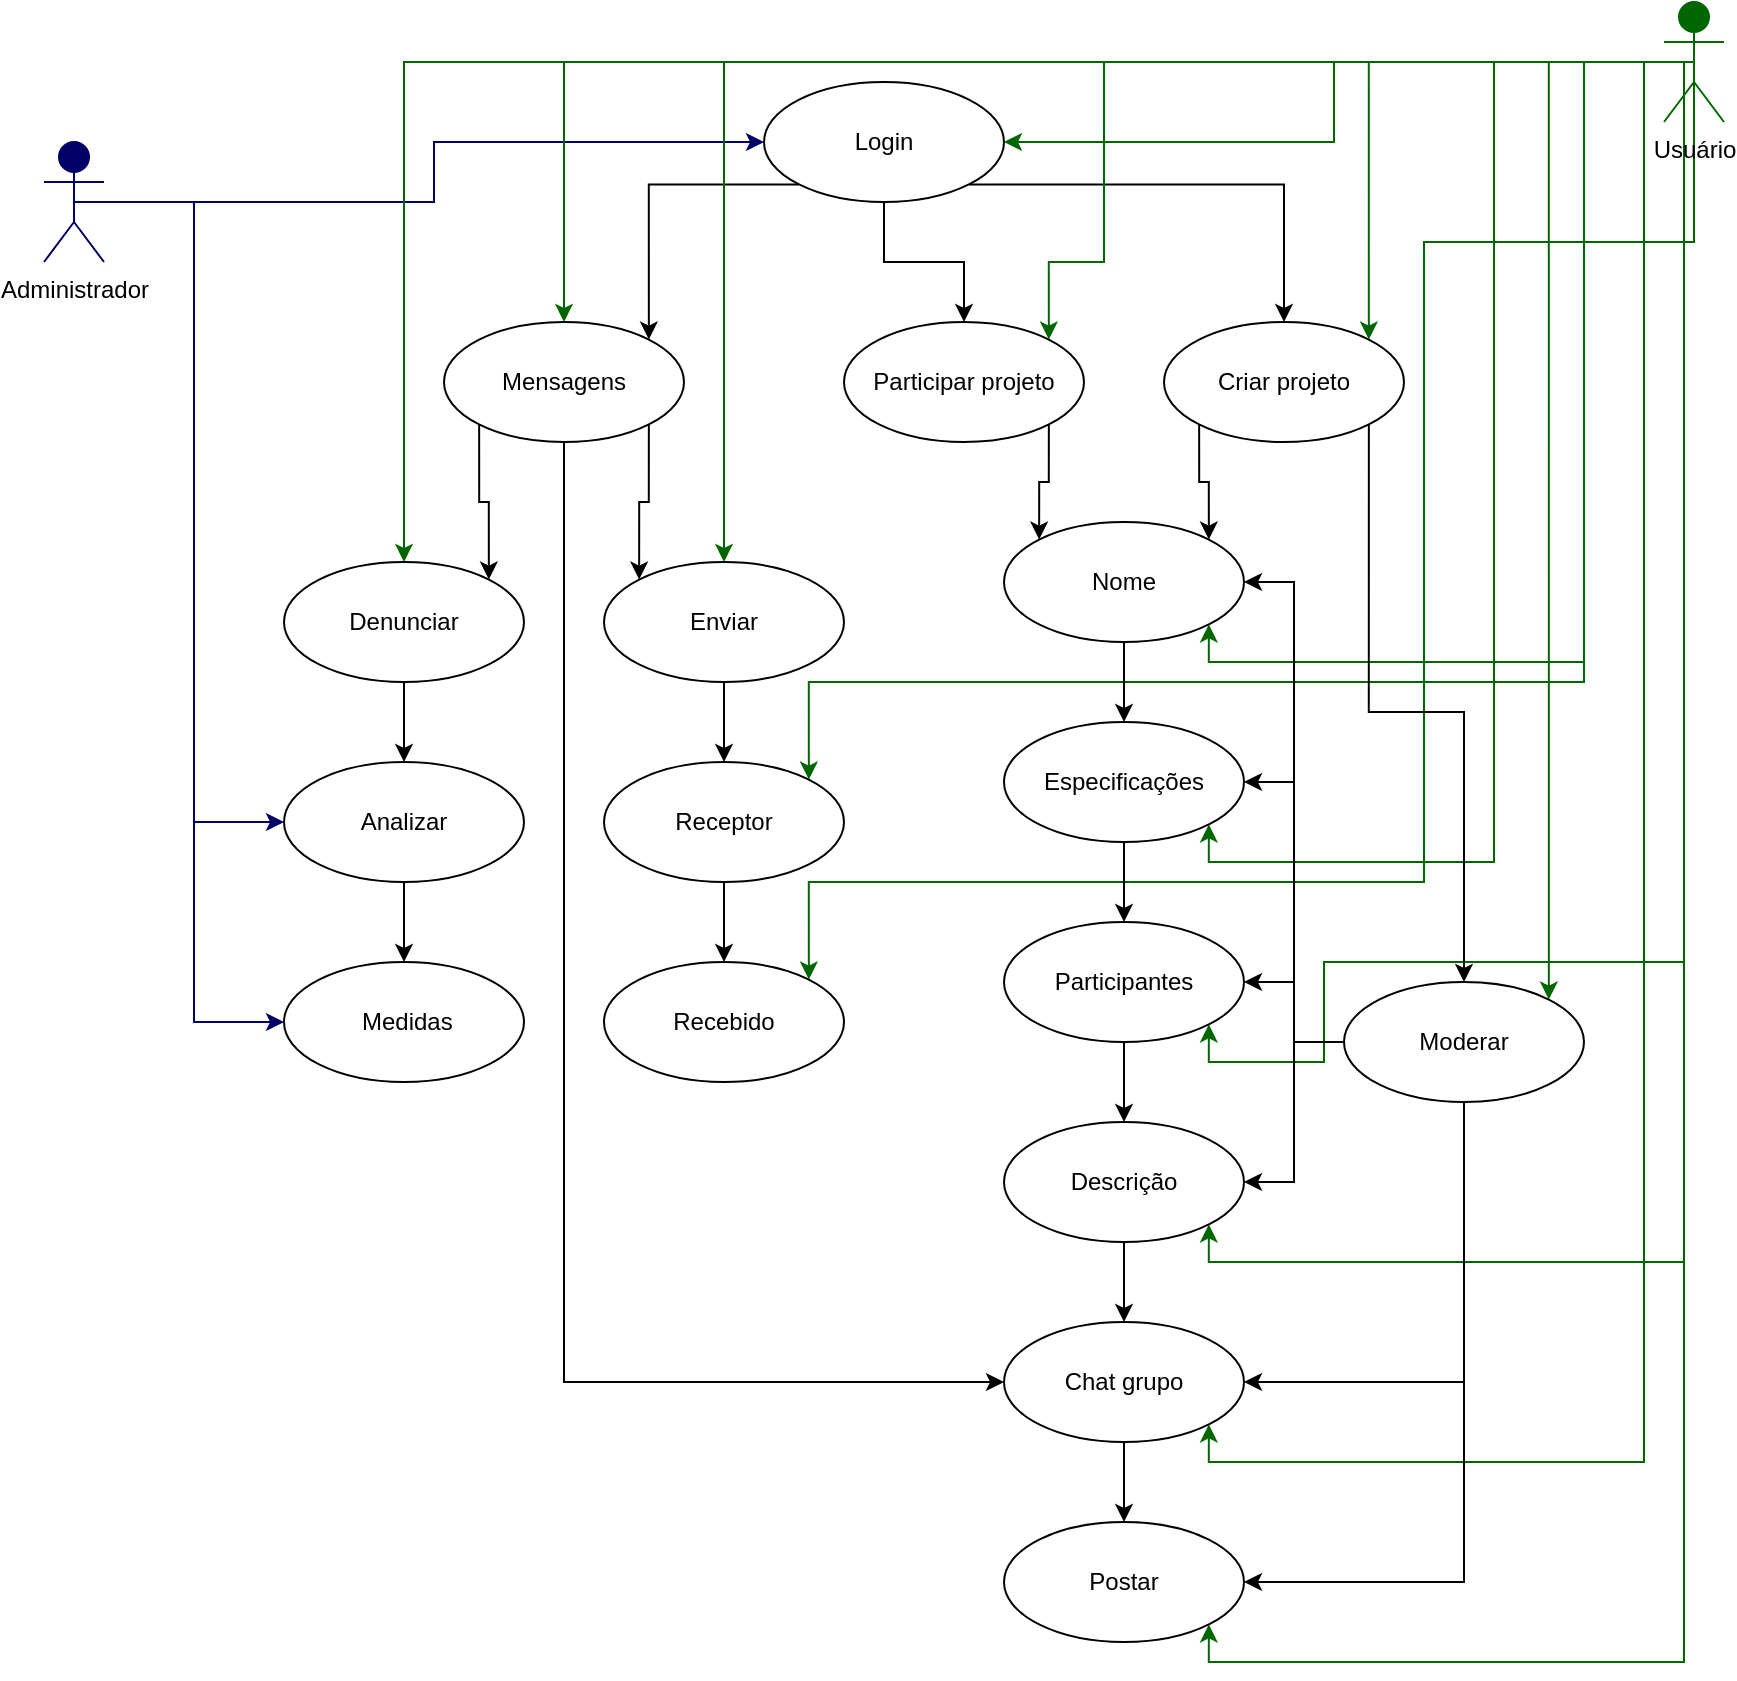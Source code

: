 <mxfile version="21.1.2" type="device">
  <diagram name="Página-1" id="1Pry5bvXDmyStpkKvcnY">
    <mxGraphModel dx="1717" dy="405" grid="1" gridSize="10" guides="1" tooltips="1" connect="1" arrows="1" fold="1" page="1" pageScale="1" pageWidth="827" pageHeight="1169" math="0" shadow="0">
      <root>
        <mxCell id="0" />
        <mxCell id="1" parent="0" />
        <mxCell id="DPJxdHyNQ4-wyFxUwknC-1" style="edgeStyle=orthogonalEdgeStyle;rounded=0;orthogonalLoop=1;jettySize=auto;html=1;exitX=0;exitY=1;exitDx=0;exitDy=0;entryX=1;entryY=0;entryDx=0;entryDy=0;" edge="1" parent="1" source="mOchrtGBSUvOeZHwPW9w-1" target="mOchrtGBSUvOeZHwPW9w-22">
          <mxGeometry relative="1" as="geometry" />
        </mxCell>
        <mxCell id="DPJxdHyNQ4-wyFxUwknC-3" style="edgeStyle=orthogonalEdgeStyle;rounded=0;orthogonalLoop=1;jettySize=auto;html=1;exitX=1;exitY=1;exitDx=0;exitDy=0;entryX=0.5;entryY=0;entryDx=0;entryDy=0;" edge="1" parent="1" source="mOchrtGBSUvOeZHwPW9w-1" target="mOchrtGBSUvOeZHwPW9w-12">
          <mxGeometry relative="1" as="geometry" />
        </mxCell>
        <mxCell id="DPJxdHyNQ4-wyFxUwknC-4" style="edgeStyle=orthogonalEdgeStyle;rounded=0;orthogonalLoop=1;jettySize=auto;html=1;exitX=0.5;exitY=1;exitDx=0;exitDy=0;" edge="1" parent="1" source="mOchrtGBSUvOeZHwPW9w-1" target="mOchrtGBSUvOeZHwPW9w-16">
          <mxGeometry relative="1" as="geometry" />
        </mxCell>
        <mxCell id="mOchrtGBSUvOeZHwPW9w-1" value="Login" style="ellipse;whiteSpace=wrap;html=1;" parent="1" vertex="1">
          <mxGeometry x="360" y="60" width="120" height="60" as="geometry" />
        </mxCell>
        <mxCell id="mOchrtGBSUvOeZHwPW9w-87" style="edgeStyle=orthogonalEdgeStyle;rounded=0;orthogonalLoop=1;jettySize=auto;html=1;exitX=0.5;exitY=0.5;exitDx=0;exitDy=0;exitPerimeter=0;entryX=0;entryY=0.5;entryDx=0;entryDy=0;strokeColor=#000066;" parent="1" source="mOchrtGBSUvOeZHwPW9w-2" target="mOchrtGBSUvOeZHwPW9w-47" edge="1">
          <mxGeometry relative="1" as="geometry" />
        </mxCell>
        <mxCell id="mOchrtGBSUvOeZHwPW9w-88" style="edgeStyle=orthogonalEdgeStyle;rounded=0;orthogonalLoop=1;jettySize=auto;html=1;exitX=0.5;exitY=0.5;exitDx=0;exitDy=0;exitPerimeter=0;entryX=0;entryY=0.5;entryDx=0;entryDy=0;strokeColor=#000066;" parent="1" source="mOchrtGBSUvOeZHwPW9w-2" target="mOchrtGBSUvOeZHwPW9w-45" edge="1">
          <mxGeometry relative="1" as="geometry" />
        </mxCell>
        <mxCell id="mOchrtGBSUvOeZHwPW9w-90" style="edgeStyle=orthogonalEdgeStyle;rounded=0;orthogonalLoop=1;jettySize=auto;html=1;exitX=0.5;exitY=0.5;exitDx=0;exitDy=0;exitPerimeter=0;entryX=0;entryY=0.5;entryDx=0;entryDy=0;strokeColor=#000066;" parent="1" source="mOchrtGBSUvOeZHwPW9w-2" target="mOchrtGBSUvOeZHwPW9w-1" edge="1">
          <mxGeometry relative="1" as="geometry" />
        </mxCell>
        <mxCell id="mOchrtGBSUvOeZHwPW9w-2" value="Administrador&lt;br&gt;" style="shape=umlActor;verticalLabelPosition=bottom;verticalAlign=top;html=1;outlineConnect=0;strokeColor=#000066;fillColor=#000066;" parent="1" vertex="1">
          <mxGeometry y="90" width="30" height="60" as="geometry" />
        </mxCell>
        <mxCell id="mOchrtGBSUvOeZHwPW9w-100" style="edgeStyle=orthogonalEdgeStyle;rounded=0;orthogonalLoop=1;jettySize=auto;html=1;exitX=0.5;exitY=0.5;exitDx=0;exitDy=0;exitPerimeter=0;entryX=1;entryY=0.5;entryDx=0;entryDy=0;fillColor=#11FF00;strokeColor=#006600;" parent="1" source="mOchrtGBSUvOeZHwPW9w-7" target="mOchrtGBSUvOeZHwPW9w-1" edge="1">
          <mxGeometry relative="1" as="geometry" />
        </mxCell>
        <mxCell id="VuA5J5qUPSrzdDbSEKbh-1" style="edgeStyle=orthogonalEdgeStyle;rounded=0;orthogonalLoop=1;jettySize=auto;html=1;exitX=0.5;exitY=0.5;exitDx=0;exitDy=0;exitPerimeter=0;entryX=1;entryY=0;entryDx=0;entryDy=0;strokeColor=#006600;" parent="1" source="mOchrtGBSUvOeZHwPW9w-7" target="mOchrtGBSUvOeZHwPW9w-12" edge="1">
          <mxGeometry relative="1" as="geometry" />
        </mxCell>
        <mxCell id="VuA5J5qUPSrzdDbSEKbh-2" style="edgeStyle=orthogonalEdgeStyle;rounded=0;orthogonalLoop=1;jettySize=auto;html=1;exitX=0.5;exitY=0.5;exitDx=0;exitDy=0;exitPerimeter=0;entryX=1;entryY=0;entryDx=0;entryDy=0;strokeColor=#006600;" parent="1" source="mOchrtGBSUvOeZHwPW9w-7" target="mOchrtGBSUvOeZHwPW9w-16" edge="1">
          <mxGeometry relative="1" as="geometry">
            <Array as="points">
              <mxPoint x="530" y="50" />
              <mxPoint x="530" y="150" />
              <mxPoint x="503" y="150" />
            </Array>
          </mxGeometry>
        </mxCell>
        <mxCell id="VuA5J5qUPSrzdDbSEKbh-3" style="edgeStyle=orthogonalEdgeStyle;rounded=0;orthogonalLoop=1;jettySize=auto;html=1;exitX=0.5;exitY=0.5;exitDx=0;exitDy=0;exitPerimeter=0;entryX=0.5;entryY=0;entryDx=0;entryDy=0;strokeColor=#006600;" parent="1" source="mOchrtGBSUvOeZHwPW9w-7" target="mOchrtGBSUvOeZHwPW9w-22" edge="1">
          <mxGeometry relative="1" as="geometry" />
        </mxCell>
        <mxCell id="VuA5J5qUPSrzdDbSEKbh-6" style="edgeStyle=orthogonalEdgeStyle;rounded=0;orthogonalLoop=1;jettySize=auto;html=1;exitX=0.5;exitY=0.5;exitDx=0;exitDy=0;exitPerimeter=0;entryX=0.5;entryY=0;entryDx=0;entryDy=0;strokeColor=#006600;" parent="1" source="mOchrtGBSUvOeZHwPW9w-7" target="mOchrtGBSUvOeZHwPW9w-23" edge="1">
          <mxGeometry relative="1" as="geometry" />
        </mxCell>
        <mxCell id="VuA5J5qUPSrzdDbSEKbh-7" style="edgeStyle=orthogonalEdgeStyle;rounded=0;orthogonalLoop=1;jettySize=auto;html=1;exitX=0.5;exitY=0.5;exitDx=0;exitDy=0;exitPerimeter=0;entryX=0.5;entryY=0;entryDx=0;entryDy=0;strokeColor=#006600;" parent="1" source="mOchrtGBSUvOeZHwPW9w-7" target="mOchrtGBSUvOeZHwPW9w-24" edge="1">
          <mxGeometry relative="1" as="geometry" />
        </mxCell>
        <mxCell id="VuA5J5qUPSrzdDbSEKbh-8" style="edgeStyle=orthogonalEdgeStyle;rounded=0;orthogonalLoop=1;jettySize=auto;html=1;exitX=0.5;exitY=0.5;exitDx=0;exitDy=0;exitPerimeter=0;entryX=1;entryY=0;entryDx=0;entryDy=0;strokeColor=#006600;" parent="1" source="mOchrtGBSUvOeZHwPW9w-7" target="mOchrtGBSUvOeZHwPW9w-50" edge="1">
          <mxGeometry relative="1" as="geometry">
            <Array as="points">
              <mxPoint x="770" y="50" />
              <mxPoint x="770" y="360" />
              <mxPoint x="383" y="360" />
            </Array>
          </mxGeometry>
        </mxCell>
        <mxCell id="VuA5J5qUPSrzdDbSEKbh-9" style="edgeStyle=orthogonalEdgeStyle;rounded=0;orthogonalLoop=1;jettySize=auto;html=1;exitX=0.5;exitY=0.5;exitDx=0;exitDy=0;exitPerimeter=0;entryX=1;entryY=0;entryDx=0;entryDy=0;strokeColor=#006600;" parent="1" source="mOchrtGBSUvOeZHwPW9w-7" target="mOchrtGBSUvOeZHwPW9w-54" edge="1">
          <mxGeometry relative="1" as="geometry">
            <Array as="points">
              <mxPoint x="825" y="140" />
              <mxPoint x="690" y="140" />
              <mxPoint x="690" y="460" />
              <mxPoint x="383" y="460" />
            </Array>
          </mxGeometry>
        </mxCell>
        <mxCell id="VuA5J5qUPSrzdDbSEKbh-10" style="edgeStyle=orthogonalEdgeStyle;rounded=0;orthogonalLoop=1;jettySize=auto;html=1;exitX=0.5;exitY=0.5;exitDx=0;exitDy=0;exitPerimeter=0;entryX=1;entryY=1;entryDx=0;entryDy=0;strokeColor=#006600;" parent="1" source="mOchrtGBSUvOeZHwPW9w-7" target="mOchrtGBSUvOeZHwPW9w-56" edge="1">
          <mxGeometry relative="1" as="geometry">
            <Array as="points">
              <mxPoint x="770" y="50" />
              <mxPoint x="770" y="350" />
              <mxPoint x="583" y="350" />
            </Array>
          </mxGeometry>
        </mxCell>
        <mxCell id="VuA5J5qUPSrzdDbSEKbh-12" style="edgeStyle=orthogonalEdgeStyle;rounded=0;orthogonalLoop=1;jettySize=auto;html=1;exitX=0.5;exitY=0.5;exitDx=0;exitDy=0;exitPerimeter=0;entryX=1;entryY=1;entryDx=0;entryDy=0;strokeColor=#006600;" parent="1" source="mOchrtGBSUvOeZHwPW9w-7" target="mOchrtGBSUvOeZHwPW9w-57" edge="1">
          <mxGeometry relative="1" as="geometry">
            <Array as="points">
              <mxPoint x="725" y="50" />
              <mxPoint x="725" y="450" />
              <mxPoint x="583" y="450" />
            </Array>
          </mxGeometry>
        </mxCell>
        <mxCell id="VuA5J5qUPSrzdDbSEKbh-13" style="edgeStyle=orthogonalEdgeStyle;rounded=0;orthogonalLoop=1;jettySize=auto;html=1;exitX=0.5;exitY=0.5;exitDx=0;exitDy=0;exitPerimeter=0;entryX=1;entryY=1;entryDx=0;entryDy=0;strokeColor=#006600;" parent="1" source="mOchrtGBSUvOeZHwPW9w-7" target="mOchrtGBSUvOeZHwPW9w-58" edge="1">
          <mxGeometry relative="1" as="geometry">
            <Array as="points">
              <mxPoint x="820" y="50" />
              <mxPoint x="820" y="500" />
              <mxPoint x="640" y="500" />
              <mxPoint x="640" y="550" />
              <mxPoint x="583" y="550" />
            </Array>
          </mxGeometry>
        </mxCell>
        <mxCell id="VuA5J5qUPSrzdDbSEKbh-15" style="edgeStyle=orthogonalEdgeStyle;rounded=0;orthogonalLoop=1;jettySize=auto;html=1;exitX=0.5;exitY=0.5;exitDx=0;exitDy=0;exitPerimeter=0;entryX=1;entryY=1;entryDx=0;entryDy=0;strokeColor=#006600;" parent="1" source="mOchrtGBSUvOeZHwPW9w-7" target="mOchrtGBSUvOeZHwPW9w-79" edge="1">
          <mxGeometry relative="1" as="geometry">
            <Array as="points">
              <mxPoint x="820" y="50" />
              <mxPoint x="820" y="850" />
              <mxPoint x="583" y="850" />
            </Array>
          </mxGeometry>
        </mxCell>
        <mxCell id="VuA5J5qUPSrzdDbSEKbh-16" style="edgeStyle=orthogonalEdgeStyle;rounded=0;orthogonalLoop=1;jettySize=auto;html=1;exitX=0.5;exitY=0.5;exitDx=0;exitDy=0;exitPerimeter=0;entryX=1;entryY=0;entryDx=0;entryDy=0;strokeColor=#006600;" parent="1" source="mOchrtGBSUvOeZHwPW9w-7" target="mOchrtGBSUvOeZHwPW9w-76" edge="1">
          <mxGeometry relative="1" as="geometry" />
        </mxCell>
        <mxCell id="VuA5J5qUPSrzdDbSEKbh-17" style="edgeStyle=orthogonalEdgeStyle;rounded=0;orthogonalLoop=1;jettySize=auto;html=1;exitX=0.5;exitY=0.5;exitDx=0;exitDy=0;exitPerimeter=0;entryX=1;entryY=1;entryDx=0;entryDy=0;strokeColor=#006600;" parent="1" source="mOchrtGBSUvOeZHwPW9w-7" target="mOchrtGBSUvOeZHwPW9w-64" edge="1">
          <mxGeometry relative="1" as="geometry">
            <Array as="points">
              <mxPoint x="820" y="50" />
              <mxPoint x="820" y="650" />
              <mxPoint x="583" y="650" />
            </Array>
          </mxGeometry>
        </mxCell>
        <mxCell id="VuA5J5qUPSrzdDbSEKbh-18" style="edgeStyle=orthogonalEdgeStyle;rounded=0;orthogonalLoop=1;jettySize=auto;html=1;exitX=0.5;exitY=0.5;exitDx=0;exitDy=0;exitPerimeter=0;entryX=1;entryY=1;entryDx=0;entryDy=0;strokeColor=#006600;" parent="1" source="mOchrtGBSUvOeZHwPW9w-7" target="mOchrtGBSUvOeZHwPW9w-66" edge="1">
          <mxGeometry relative="1" as="geometry">
            <Array as="points">
              <mxPoint x="800" y="50" />
              <mxPoint x="800" y="750" />
              <mxPoint x="583" y="750" />
            </Array>
          </mxGeometry>
        </mxCell>
        <mxCell id="mOchrtGBSUvOeZHwPW9w-7" value="Usuário" style="shape=umlActor;verticalLabelPosition=bottom;verticalAlign=top;html=1;outlineConnect=0;fillColor=#006600;strokeColor=#006600;" parent="1" vertex="1">
          <mxGeometry x="810" y="20" width="30" height="60" as="geometry" />
        </mxCell>
        <mxCell id="mOchrtGBSUvOeZHwPW9w-59" style="edgeStyle=orthogonalEdgeStyle;rounded=0;orthogonalLoop=1;jettySize=auto;html=1;exitX=0;exitY=1;exitDx=0;exitDy=0;entryX=1;entryY=0;entryDx=0;entryDy=0;" parent="1" source="mOchrtGBSUvOeZHwPW9w-12" target="mOchrtGBSUvOeZHwPW9w-56" edge="1">
          <mxGeometry relative="1" as="geometry" />
        </mxCell>
        <mxCell id="mOchrtGBSUvOeZHwPW9w-77" style="edgeStyle=orthogonalEdgeStyle;rounded=0;orthogonalLoop=1;jettySize=auto;html=1;exitX=1;exitY=1;exitDx=0;exitDy=0;entryX=0.5;entryY=0;entryDx=0;entryDy=0;" parent="1" source="mOchrtGBSUvOeZHwPW9w-12" target="mOchrtGBSUvOeZHwPW9w-76" edge="1">
          <mxGeometry relative="1" as="geometry" />
        </mxCell>
        <mxCell id="mOchrtGBSUvOeZHwPW9w-12" value="Criar projeto" style="ellipse;whiteSpace=wrap;html=1;" parent="1" vertex="1">
          <mxGeometry x="560" y="180" width="120" height="60" as="geometry" />
        </mxCell>
        <mxCell id="mOchrtGBSUvOeZHwPW9w-62" style="edgeStyle=orthogonalEdgeStyle;rounded=0;orthogonalLoop=1;jettySize=auto;html=1;exitX=1;exitY=1;exitDx=0;exitDy=0;entryX=0;entryY=0;entryDx=0;entryDy=0;" parent="1" source="mOchrtGBSUvOeZHwPW9w-16" target="mOchrtGBSUvOeZHwPW9w-56" edge="1">
          <mxGeometry relative="1" as="geometry" />
        </mxCell>
        <mxCell id="mOchrtGBSUvOeZHwPW9w-16" value="Participar projeto" style="ellipse;whiteSpace=wrap;html=1;" parent="1" vertex="1">
          <mxGeometry x="400" y="180" width="120" height="60" as="geometry" />
        </mxCell>
        <mxCell id="VuA5J5qUPSrzdDbSEKbh-4" style="edgeStyle=orthogonalEdgeStyle;rounded=0;orthogonalLoop=1;jettySize=auto;html=1;exitX=0;exitY=1;exitDx=0;exitDy=0;entryX=1;entryY=0;entryDx=0;entryDy=0;" parent="1" source="mOchrtGBSUvOeZHwPW9w-22" target="mOchrtGBSUvOeZHwPW9w-23" edge="1">
          <mxGeometry relative="1" as="geometry" />
        </mxCell>
        <mxCell id="VuA5J5qUPSrzdDbSEKbh-5" style="edgeStyle=orthogonalEdgeStyle;rounded=0;orthogonalLoop=1;jettySize=auto;html=1;exitX=1;exitY=1;exitDx=0;exitDy=0;entryX=0;entryY=0;entryDx=0;entryDy=0;" parent="1" source="mOchrtGBSUvOeZHwPW9w-22" target="mOchrtGBSUvOeZHwPW9w-24" edge="1">
          <mxGeometry relative="1" as="geometry" />
        </mxCell>
        <mxCell id="VuA5J5qUPSrzdDbSEKbh-11" style="edgeStyle=orthogonalEdgeStyle;rounded=0;orthogonalLoop=1;jettySize=auto;html=1;exitX=0.5;exitY=1;exitDx=0;exitDy=0;entryX=0;entryY=0.5;entryDx=0;entryDy=0;" parent="1" source="mOchrtGBSUvOeZHwPW9w-22" target="mOchrtGBSUvOeZHwPW9w-66" edge="1">
          <mxGeometry relative="1" as="geometry" />
        </mxCell>
        <mxCell id="mOchrtGBSUvOeZHwPW9w-22" value="Mensagens" style="ellipse;whiteSpace=wrap;html=1;" parent="1" vertex="1">
          <mxGeometry x="200" y="180" width="120" height="60" as="geometry" />
        </mxCell>
        <mxCell id="mOchrtGBSUvOeZHwPW9w-46" style="edgeStyle=orthogonalEdgeStyle;rounded=0;orthogonalLoop=1;jettySize=auto;html=1;exitX=0.5;exitY=1;exitDx=0;exitDy=0;entryX=0.5;entryY=0;entryDx=0;entryDy=0;" parent="1" source="mOchrtGBSUvOeZHwPW9w-23" target="mOchrtGBSUvOeZHwPW9w-45" edge="1">
          <mxGeometry relative="1" as="geometry" />
        </mxCell>
        <mxCell id="mOchrtGBSUvOeZHwPW9w-23" value="Denunciar" style="ellipse;whiteSpace=wrap;html=1;" parent="1" vertex="1">
          <mxGeometry x="120" y="300" width="120" height="60" as="geometry" />
        </mxCell>
        <mxCell id="mOchrtGBSUvOeZHwPW9w-51" style="edgeStyle=orthogonalEdgeStyle;rounded=0;orthogonalLoop=1;jettySize=auto;html=1;exitX=0.5;exitY=1;exitDx=0;exitDy=0;" parent="1" source="mOchrtGBSUvOeZHwPW9w-24" target="mOchrtGBSUvOeZHwPW9w-50" edge="1">
          <mxGeometry relative="1" as="geometry" />
        </mxCell>
        <mxCell id="mOchrtGBSUvOeZHwPW9w-24" value="Enviar" style="ellipse;whiteSpace=wrap;html=1;" parent="1" vertex="1">
          <mxGeometry x="280" y="300" width="120" height="60" as="geometry" />
        </mxCell>
        <mxCell id="mOchrtGBSUvOeZHwPW9w-53" style="edgeStyle=orthogonalEdgeStyle;rounded=0;orthogonalLoop=1;jettySize=auto;html=1;exitX=0.5;exitY=1;exitDx=0;exitDy=0;entryX=0.5;entryY=0;entryDx=0;entryDy=0;" parent="1" source="mOchrtGBSUvOeZHwPW9w-45" target="mOchrtGBSUvOeZHwPW9w-47" edge="1">
          <mxGeometry relative="1" as="geometry" />
        </mxCell>
        <mxCell id="mOchrtGBSUvOeZHwPW9w-45" value="Analizar" style="ellipse;whiteSpace=wrap;html=1;" parent="1" vertex="1">
          <mxGeometry x="120" y="400" width="120" height="60" as="geometry" />
        </mxCell>
        <mxCell id="mOchrtGBSUvOeZHwPW9w-47" value="&amp;nbsp;Medidas" style="ellipse;whiteSpace=wrap;html=1;" parent="1" vertex="1">
          <mxGeometry x="120" y="500" width="120" height="60" as="geometry" />
        </mxCell>
        <mxCell id="mOchrtGBSUvOeZHwPW9w-55" style="edgeStyle=orthogonalEdgeStyle;rounded=0;orthogonalLoop=1;jettySize=auto;html=1;exitX=0.5;exitY=1;exitDx=0;exitDy=0;entryX=0.5;entryY=0;entryDx=0;entryDy=0;" parent="1" source="mOchrtGBSUvOeZHwPW9w-50" target="mOchrtGBSUvOeZHwPW9w-54" edge="1">
          <mxGeometry relative="1" as="geometry" />
        </mxCell>
        <mxCell id="mOchrtGBSUvOeZHwPW9w-50" value="Receptor" style="ellipse;whiteSpace=wrap;html=1;" parent="1" vertex="1">
          <mxGeometry x="280" y="400" width="120" height="60" as="geometry" />
        </mxCell>
        <mxCell id="mOchrtGBSUvOeZHwPW9w-54" value="Recebido" style="ellipse;whiteSpace=wrap;html=1;" parent="1" vertex="1">
          <mxGeometry x="280" y="500" width="120" height="60" as="geometry" />
        </mxCell>
        <mxCell id="mOchrtGBSUvOeZHwPW9w-60" style="edgeStyle=orthogonalEdgeStyle;rounded=0;orthogonalLoop=1;jettySize=auto;html=1;exitX=0.5;exitY=1;exitDx=0;exitDy=0;entryX=0.5;entryY=0;entryDx=0;entryDy=0;" parent="1" source="mOchrtGBSUvOeZHwPW9w-56" target="mOchrtGBSUvOeZHwPW9w-57" edge="1">
          <mxGeometry relative="1" as="geometry" />
        </mxCell>
        <mxCell id="mOchrtGBSUvOeZHwPW9w-56" value="Nome" style="ellipse;whiteSpace=wrap;html=1;" parent="1" vertex="1">
          <mxGeometry x="480" y="280" width="120" height="60" as="geometry" />
        </mxCell>
        <mxCell id="mOchrtGBSUvOeZHwPW9w-61" style="edgeStyle=orthogonalEdgeStyle;rounded=0;orthogonalLoop=1;jettySize=auto;html=1;exitX=0.5;exitY=1;exitDx=0;exitDy=0;entryX=0.5;entryY=0;entryDx=0;entryDy=0;" parent="1" source="mOchrtGBSUvOeZHwPW9w-57" target="mOchrtGBSUvOeZHwPW9w-58" edge="1">
          <mxGeometry relative="1" as="geometry" />
        </mxCell>
        <mxCell id="mOchrtGBSUvOeZHwPW9w-57" value="Especificações" style="ellipse;whiteSpace=wrap;html=1;" parent="1" vertex="1">
          <mxGeometry x="480" y="380" width="120" height="60" as="geometry" />
        </mxCell>
        <mxCell id="mOchrtGBSUvOeZHwPW9w-65" style="edgeStyle=orthogonalEdgeStyle;rounded=0;orthogonalLoop=1;jettySize=auto;html=1;exitX=0.5;exitY=1;exitDx=0;exitDy=0;entryX=0.5;entryY=0;entryDx=0;entryDy=0;" parent="1" source="mOchrtGBSUvOeZHwPW9w-58" target="mOchrtGBSUvOeZHwPW9w-64" edge="1">
          <mxGeometry relative="1" as="geometry" />
        </mxCell>
        <mxCell id="mOchrtGBSUvOeZHwPW9w-58" value="Participantes" style="ellipse;whiteSpace=wrap;html=1;" parent="1" vertex="1">
          <mxGeometry x="480" y="480" width="120" height="60" as="geometry" />
        </mxCell>
        <mxCell id="mOchrtGBSUvOeZHwPW9w-69" style="edgeStyle=orthogonalEdgeStyle;rounded=0;orthogonalLoop=1;jettySize=auto;html=1;exitX=0.5;exitY=1;exitDx=0;exitDy=0;entryX=0.5;entryY=0;entryDx=0;entryDy=0;" parent="1" source="mOchrtGBSUvOeZHwPW9w-64" target="mOchrtGBSUvOeZHwPW9w-66" edge="1">
          <mxGeometry relative="1" as="geometry" />
        </mxCell>
        <mxCell id="mOchrtGBSUvOeZHwPW9w-64" value="Descrição" style="ellipse;whiteSpace=wrap;html=1;" parent="1" vertex="1">
          <mxGeometry x="480" y="580" width="120" height="60" as="geometry" />
        </mxCell>
        <mxCell id="mOchrtGBSUvOeZHwPW9w-80" style="edgeStyle=orthogonalEdgeStyle;rounded=0;orthogonalLoop=1;jettySize=auto;html=1;exitX=0.5;exitY=1;exitDx=0;exitDy=0;entryX=0.5;entryY=0;entryDx=0;entryDy=0;" parent="1" source="mOchrtGBSUvOeZHwPW9w-66" target="mOchrtGBSUvOeZHwPW9w-79" edge="1">
          <mxGeometry relative="1" as="geometry" />
        </mxCell>
        <mxCell id="mOchrtGBSUvOeZHwPW9w-66" value="Chat grupo" style="ellipse;whiteSpace=wrap;html=1;" parent="1" vertex="1">
          <mxGeometry x="480" y="680" width="120" height="60" as="geometry" />
        </mxCell>
        <mxCell id="mOchrtGBSUvOeZHwPW9w-78" style="edgeStyle=orthogonalEdgeStyle;rounded=0;orthogonalLoop=1;jettySize=auto;html=1;exitX=0.5;exitY=1;exitDx=0;exitDy=0;entryX=1;entryY=0.5;entryDx=0;entryDy=0;" parent="1" source="mOchrtGBSUvOeZHwPW9w-76" target="mOchrtGBSUvOeZHwPW9w-66" edge="1">
          <mxGeometry relative="1" as="geometry" />
        </mxCell>
        <mxCell id="mOchrtGBSUvOeZHwPW9w-82" style="edgeStyle=orthogonalEdgeStyle;rounded=0;orthogonalLoop=1;jettySize=auto;html=1;exitX=0;exitY=0.5;exitDx=0;exitDy=0;entryX=1;entryY=0.5;entryDx=0;entryDy=0;" parent="1" source="mOchrtGBSUvOeZHwPW9w-76" target="mOchrtGBSUvOeZHwPW9w-64" edge="1">
          <mxGeometry relative="1" as="geometry" />
        </mxCell>
        <mxCell id="mOchrtGBSUvOeZHwPW9w-83" style="edgeStyle=orthogonalEdgeStyle;rounded=0;orthogonalLoop=1;jettySize=auto;html=1;exitX=0;exitY=0.5;exitDx=0;exitDy=0;entryX=1;entryY=0.5;entryDx=0;entryDy=0;" parent="1" source="mOchrtGBSUvOeZHwPW9w-76" target="mOchrtGBSUvOeZHwPW9w-58" edge="1">
          <mxGeometry relative="1" as="geometry" />
        </mxCell>
        <mxCell id="mOchrtGBSUvOeZHwPW9w-84" style="edgeStyle=orthogonalEdgeStyle;rounded=0;orthogonalLoop=1;jettySize=auto;html=1;exitX=0;exitY=0.5;exitDx=0;exitDy=0;entryX=1;entryY=0.5;entryDx=0;entryDy=0;" parent="1" source="mOchrtGBSUvOeZHwPW9w-76" target="mOchrtGBSUvOeZHwPW9w-57" edge="1">
          <mxGeometry relative="1" as="geometry" />
        </mxCell>
        <mxCell id="mOchrtGBSUvOeZHwPW9w-85" style="edgeStyle=orthogonalEdgeStyle;rounded=0;orthogonalLoop=1;jettySize=auto;html=1;exitX=0.5;exitY=1;exitDx=0;exitDy=0;entryX=1;entryY=0.5;entryDx=0;entryDy=0;" parent="1" source="mOchrtGBSUvOeZHwPW9w-76" target="mOchrtGBSUvOeZHwPW9w-79" edge="1">
          <mxGeometry relative="1" as="geometry" />
        </mxCell>
        <mxCell id="mOchrtGBSUvOeZHwPW9w-86" style="edgeStyle=orthogonalEdgeStyle;rounded=0;orthogonalLoop=1;jettySize=auto;html=1;exitX=0;exitY=0.5;exitDx=0;exitDy=0;entryX=1;entryY=0.5;entryDx=0;entryDy=0;" parent="1" source="mOchrtGBSUvOeZHwPW9w-76" target="mOchrtGBSUvOeZHwPW9w-56" edge="1">
          <mxGeometry relative="1" as="geometry" />
        </mxCell>
        <mxCell id="mOchrtGBSUvOeZHwPW9w-76" value="Moderar" style="ellipse;whiteSpace=wrap;html=1;" parent="1" vertex="1">
          <mxGeometry x="650" y="510" width="120" height="60" as="geometry" />
        </mxCell>
        <mxCell id="mOchrtGBSUvOeZHwPW9w-79" value="Postar" style="ellipse;whiteSpace=wrap;html=1;" parent="1" vertex="1">
          <mxGeometry x="480" y="780" width="120" height="60" as="geometry" />
        </mxCell>
      </root>
    </mxGraphModel>
  </diagram>
</mxfile>
